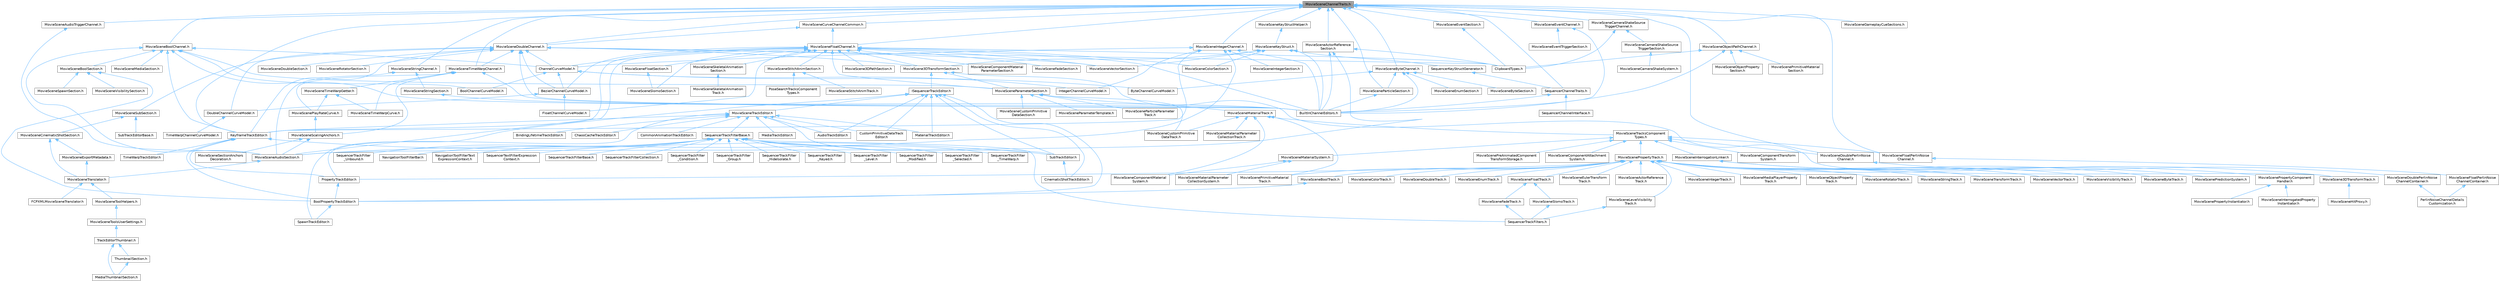 digraph "MovieSceneChannelTraits.h"
{
 // INTERACTIVE_SVG=YES
 // LATEX_PDF_SIZE
  bgcolor="transparent";
  edge [fontname=Helvetica,fontsize=10,labelfontname=Helvetica,labelfontsize=10];
  node [fontname=Helvetica,fontsize=10,shape=box,height=0.2,width=0.4];
  Node1 [id="Node000001",label="MovieSceneChannelTraits.h",height=0.2,width=0.4,color="gray40", fillcolor="grey60", style="filled", fontcolor="black",tooltip=" "];
  Node1 -> Node2 [id="edge1_Node000001_Node000002",dir="back",color="steelblue1",style="solid",tooltip=" "];
  Node2 [id="Node000002",label="KeyframeTrackEditor.h",height=0.2,width=0.4,color="grey40", fillcolor="white", style="filled",URL="$dd/d47/KeyframeTrackEditor_8h.html",tooltip=" "];
  Node2 -> Node3 [id="edge2_Node000002_Node000003",dir="back",color="steelblue1",style="solid",tooltip=" "];
  Node3 [id="Node000003",label="BoolPropertyTrackEditor.h",height=0.2,width=0.4,color="grey40", fillcolor="white", style="filled",URL="$db/d07/BoolPropertyTrackEditor_8h.html",tooltip=" "];
  Node3 -> Node4 [id="edge3_Node000003_Node000004",dir="back",color="steelblue1",style="solid",tooltip=" "];
  Node4 [id="Node000004",label="SpawnTrackEditor.h",height=0.2,width=0.4,color="grey40", fillcolor="white", style="filled",URL="$d5/dac/SpawnTrackEditor_8h.html",tooltip=" "];
  Node2 -> Node5 [id="edge4_Node000002_Node000005",dir="back",color="steelblue1",style="solid",tooltip=" "];
  Node5 [id="Node000005",label="PropertyTrackEditor.h",height=0.2,width=0.4,color="grey40", fillcolor="white", style="filled",URL="$da/d9a/PropertyTrackEditor_8h.html",tooltip=" "];
  Node5 -> Node3 [id="edge5_Node000005_Node000003",dir="back",color="steelblue1",style="solid",tooltip=" "];
  Node2 -> Node6 [id="edge6_Node000002_Node000006",dir="back",color="steelblue1",style="solid",tooltip=" "];
  Node6 [id="Node000006",label="SubTrackEditor.h",height=0.2,width=0.4,color="grey40", fillcolor="white", style="filled",URL="$d8/d5b/SubTrackEditor_8h.html",tooltip=" "];
  Node6 -> Node7 [id="edge7_Node000006_Node000007",dir="back",color="steelblue1",style="solid",tooltip=" "];
  Node7 [id="Node000007",label="CinematicShotTrackEditor.h",height=0.2,width=0.4,color="grey40", fillcolor="white", style="filled",URL="$d3/d0c/CinematicShotTrackEditor_8h.html",tooltip=" "];
  Node2 -> Node8 [id="edge8_Node000002_Node000008",dir="back",color="steelblue1",style="solid",tooltip=" "];
  Node8 [id="Node000008",label="TimeWarpTrackEditor.h",height=0.2,width=0.4,color="grey40", fillcolor="white", style="filled",URL="$dc/d2e/TimeWarpTrackEditor_8h.html",tooltip=" "];
  Node1 -> Node9 [id="edge9_Node000001_Node000009",dir="back",color="steelblue1",style="solid",tooltip=" "];
  Node9 [id="Node000009",label="MovieSceneActorReference\lSection.h",height=0.2,width=0.4,color="grey40", fillcolor="white", style="filled",URL="$de/d12/MovieSceneActorReferenceSection_8h.html",tooltip=" "];
  Node9 -> Node10 [id="edge10_Node000009_Node000010",dir="back",color="steelblue1",style="solid",tooltip=" "];
  Node10 [id="Node000010",label="BuiltInChannelEditors.h",height=0.2,width=0.4,color="grey40", fillcolor="white", style="filled",URL="$df/daf/BuiltInChannelEditors_8h.html",tooltip=" "];
  Node9 -> Node11 [id="edge11_Node000009_Node000011",dir="back",color="steelblue1",style="solid",tooltip=" "];
  Node11 [id="Node000011",label="ClipboardTypes.h",height=0.2,width=0.4,color="grey40", fillcolor="white", style="filled",URL="$d2/dc6/ClipboardTypes_8h.html",tooltip=" "];
  Node9 -> Node12 [id="edge12_Node000009_Node000012",dir="back",color="steelblue1",style="solid",tooltip=" "];
  Node12 [id="Node000012",label="MovieSceneAudioSection.h",height=0.2,width=0.4,color="grey40", fillcolor="white", style="filled",URL="$da/d5f/MovieSceneAudioSection_8h.html",tooltip=" "];
  Node12 -> Node13 [id="edge13_Node000012_Node000013",dir="back",color="steelblue1",style="solid",tooltip=" "];
  Node13 [id="Node000013",label="MovieSceneTranslator.h",height=0.2,width=0.4,color="grey40", fillcolor="white", style="filled",URL="$d2/d49/MovieSceneTranslator_8h.html",tooltip=" "];
  Node13 -> Node14 [id="edge14_Node000013_Node000014",dir="back",color="steelblue1",style="solid",tooltip=" "];
  Node14 [id="Node000014",label="FCPXMLMovieSceneTranslator.h",height=0.2,width=0.4,color="grey40", fillcolor="white", style="filled",URL="$d2/d93/FCPXMLMovieSceneTranslator_8h.html",tooltip=" "];
  Node13 -> Node15 [id="edge15_Node000013_Node000015",dir="back",color="steelblue1",style="solid",tooltip=" "];
  Node15 [id="Node000015",label="MovieSceneToolHelpers.h",height=0.2,width=0.4,color="grey40", fillcolor="white", style="filled",URL="$d4/d0e/MovieSceneToolHelpers_8h.html",tooltip=" "];
  Node15 -> Node16 [id="edge16_Node000015_Node000016",dir="back",color="steelblue1",style="solid",tooltip=" "];
  Node16 [id="Node000016",label="MovieSceneToolsUserSettings.h",height=0.2,width=0.4,color="grey40", fillcolor="white", style="filled",URL="$d5/dab/MovieSceneToolsUserSettings_8h.html",tooltip=" "];
  Node16 -> Node17 [id="edge17_Node000016_Node000017",dir="back",color="steelblue1",style="solid",tooltip=" "];
  Node17 [id="Node000017",label="TrackEditorThumbnail.h",height=0.2,width=0.4,color="grey40", fillcolor="white", style="filled",URL="$d6/d44/TrackEditorThumbnail_8h.html",tooltip=" "];
  Node17 -> Node18 [id="edge18_Node000017_Node000018",dir="back",color="steelblue1",style="solid",tooltip=" "];
  Node18 [id="Node000018",label="MediaThumbnailSection.h",height=0.2,width=0.4,color="grey40", fillcolor="white", style="filled",URL="$d8/dfe/MediaThumbnailSection_8h.html",tooltip=" "];
  Node17 -> Node19 [id="edge19_Node000017_Node000019",dir="back",color="steelblue1",style="solid",tooltip=" "];
  Node19 [id="Node000019",label="ThumbnailSection.h",height=0.2,width=0.4,color="grey40", fillcolor="white", style="filled",URL="$de/daf/ThumbnailSection_8h.html",tooltip=" "];
  Node19 -> Node18 [id="edge20_Node000019_Node000018",dir="back",color="steelblue1",style="solid",tooltip=" "];
  Node1 -> Node20 [id="edge21_Node000001_Node000020",dir="back",color="steelblue1",style="solid",tooltip=" "];
  Node20 [id="Node000020",label="MovieSceneAudioTriggerChannel.h",height=0.2,width=0.4,color="grey40", fillcolor="white", style="filled",URL="$db/d7a/MovieSceneAudioTriggerChannel_8h.html",tooltip=" "];
  Node20 -> Node12 [id="edge22_Node000020_Node000012",dir="back",color="steelblue1",style="solid",tooltip=" "];
  Node1 -> Node21 [id="edge23_Node000001_Node000021",dir="back",color="steelblue1",style="solid",tooltip=" "];
  Node21 [id="Node000021",label="MovieSceneBoolChannel.h",height=0.2,width=0.4,color="grey40", fillcolor="white", style="filled",URL="$d9/d66/MovieSceneBoolChannel_8h.html",tooltip=" "];
  Node21 -> Node22 [id="edge24_Node000021_Node000022",dir="back",color="steelblue1",style="solid",tooltip=" "];
  Node22 [id="Node000022",label="BoolChannelCurveModel.h",height=0.2,width=0.4,color="grey40", fillcolor="white", style="filled",URL="$d0/d51/BoolChannelCurveModel_8h.html",tooltip=" "];
  Node21 -> Node10 [id="edge25_Node000021_Node000010",dir="back",color="steelblue1",style="solid",tooltip=" "];
  Node21 -> Node23 [id="edge26_Node000021_Node000023",dir="back",color="steelblue1",style="solid",tooltip=" "];
  Node23 [id="Node000023",label="ChannelCurveModel.h",height=0.2,width=0.4,color="grey40", fillcolor="white", style="filled",URL="$de/dfa/ChannelCurveModel_8h.html",tooltip=" "];
  Node23 -> Node24 [id="edge27_Node000023_Node000024",dir="back",color="steelblue1",style="solid",tooltip=" "];
  Node24 [id="Node000024",label="BezierChannelCurveModel.h",height=0.2,width=0.4,color="grey40", fillcolor="white", style="filled",URL="$d3/d63/BezierChannelCurveModel_8h.html",tooltip=" "];
  Node24 -> Node25 [id="edge28_Node000024_Node000025",dir="back",color="steelblue1",style="solid",tooltip=" "];
  Node25 [id="Node000025",label="DoubleChannelCurveModel.h",height=0.2,width=0.4,color="grey40", fillcolor="white", style="filled",URL="$d1/d5b/DoubleChannelCurveModel_8h.html",tooltip=" "];
  Node25 -> Node26 [id="edge29_Node000025_Node000026",dir="back",color="steelblue1",style="solid",tooltip=" "];
  Node26 [id="Node000026",label="TimeWarpChannelCurveModel.h",height=0.2,width=0.4,color="grey40", fillcolor="white", style="filled",URL="$d6/d46/TimeWarpChannelCurveModel_8h.html",tooltip=" "];
  Node24 -> Node27 [id="edge30_Node000024_Node000027",dir="back",color="steelblue1",style="solid",tooltip=" "];
  Node27 [id="Node000027",label="FloatChannelCurveModel.h",height=0.2,width=0.4,color="grey40", fillcolor="white", style="filled",URL="$d0/d27/FloatChannelCurveModel_8h.html",tooltip=" "];
  Node23 -> Node22 [id="edge31_Node000023_Node000022",dir="back",color="steelblue1",style="solid",tooltip=" "];
  Node23 -> Node28 [id="edge32_Node000023_Node000028",dir="back",color="steelblue1",style="solid",tooltip=" "];
  Node28 [id="Node000028",label="ByteChannelCurveModel.h",height=0.2,width=0.4,color="grey40", fillcolor="white", style="filled",URL="$d8/d3d/ByteChannelCurveModel_8h.html",tooltip=" "];
  Node23 -> Node29 [id="edge33_Node000023_Node000029",dir="back",color="steelblue1",style="solid",tooltip=" "];
  Node29 [id="Node000029",label="IntegerChannelCurveModel.h",height=0.2,width=0.4,color="grey40", fillcolor="white", style="filled",URL="$df/d26/IntegerChannelCurveModel_8h.html",tooltip=" "];
  Node21 -> Node2 [id="edge34_Node000021_Node000002",dir="back",color="steelblue1",style="solid",tooltip=" "];
  Node21 -> Node12 [id="edge35_Node000021_Node000012",dir="back",color="steelblue1",style="solid",tooltip=" "];
  Node21 -> Node30 [id="edge36_Node000021_Node000030",dir="back",color="steelblue1",style="solid",tooltip=" "];
  Node30 [id="Node000030",label="MovieSceneBoolSection.h",height=0.2,width=0.4,color="grey40", fillcolor="white", style="filled",URL="$dd/d49/MovieSceneBoolSection_8h.html",tooltip=" "];
  Node30 -> Node3 [id="edge37_Node000030_Node000003",dir="back",color="steelblue1",style="solid",tooltip=" "];
  Node30 -> Node31 [id="edge38_Node000030_Node000031",dir="back",color="steelblue1",style="solid",tooltip=" "];
  Node31 [id="Node000031",label="MovieSceneSpawnSection.h",height=0.2,width=0.4,color="grey40", fillcolor="white", style="filled",URL="$df/d38/MovieSceneSpawnSection_8h.html",tooltip=" "];
  Node30 -> Node32 [id="edge39_Node000030_Node000032",dir="back",color="steelblue1",style="solid",tooltip=" "];
  Node32 [id="Node000032",label="MovieSceneVisibilitySection.h",height=0.2,width=0.4,color="grey40", fillcolor="white", style="filled",URL="$d2/dfe/MovieSceneVisibilitySection_8h.html",tooltip=" "];
  Node21 -> Node33 [id="edge40_Node000021_Node000033",dir="back",color="steelblue1",style="solid",tooltip=" "];
  Node33 [id="Node000033",label="MovieSceneMediaSection.h",height=0.2,width=0.4,color="grey40", fillcolor="white", style="filled",URL="$d2/df2/MovieSceneMediaSection_8h.html",tooltip=" "];
  Node21 -> Node34 [id="edge41_Node000021_Node000034",dir="back",color="steelblue1",style="solid",tooltip=" "];
  Node34 [id="Node000034",label="MovieSceneParameterSection.h",height=0.2,width=0.4,color="grey40", fillcolor="white", style="filled",URL="$de/d65/MovieSceneParameterSection_8h.html",tooltip=" "];
  Node34 -> Node35 [id="edge42_Node000034_Node000035",dir="back",color="steelblue1",style="solid",tooltip=" "];
  Node35 [id="Node000035",label="MovieSceneCustomPrimitive\lDataSection.h",height=0.2,width=0.4,color="grey40", fillcolor="white", style="filled",URL="$d2/d78/MovieSceneCustomPrimitiveDataSection_8h.html",tooltip=" "];
  Node34 -> Node36 [id="edge43_Node000034_Node000036",dir="back",color="steelblue1",style="solid",tooltip=" "];
  Node36 [id="Node000036",label="MovieSceneCustomPrimitive\lDataTrack.h",height=0.2,width=0.4,color="grey40", fillcolor="white", style="filled",URL="$db/d39/MovieSceneCustomPrimitiveDataTrack_8h.html",tooltip=" "];
  Node34 -> Node37 [id="edge44_Node000034_Node000037",dir="back",color="steelblue1",style="solid",tooltip=" "];
  Node37 [id="Node000037",label="MovieSceneMaterialTrack.h",height=0.2,width=0.4,color="grey40", fillcolor="white", style="filled",URL="$d8/d92/MovieSceneMaterialTrack_8h.html",tooltip=" "];
  Node37 -> Node38 [id="edge45_Node000037_Node000038",dir="back",color="steelblue1",style="solid",tooltip=" "];
  Node38 [id="Node000038",label="MovieSceneComponentMaterial\lSystem.h",height=0.2,width=0.4,color="grey40", fillcolor="white", style="filled",URL="$d7/d7c/MovieSceneComponentMaterialSystem_8h.html",tooltip=" "];
  Node37 -> Node36 [id="edge46_Node000037_Node000036",dir="back",color="steelblue1",style="solid",tooltip=" "];
  Node37 -> Node39 [id="edge47_Node000037_Node000039",dir="back",color="steelblue1",style="solid",tooltip=" "];
  Node39 [id="Node000039",label="MovieSceneMaterialParameter\lCollectionTrack.h",height=0.2,width=0.4,color="grey40", fillcolor="white", style="filled",URL="$d7/dc8/MovieSceneMaterialParameterCollectionTrack_8h.html",tooltip=" "];
  Node37 -> Node40 [id="edge48_Node000037_Node000040",dir="back",color="steelblue1",style="solid",tooltip=" "];
  Node40 [id="Node000040",label="MovieScenePrimitiveMaterial\lTrack.h",height=0.2,width=0.4,color="grey40", fillcolor="white", style="filled",URL="$dc/dc4/MovieScenePrimitiveMaterialTrack_8h.html",tooltip=" "];
  Node37 -> Node41 [id="edge49_Node000037_Node000041",dir="back",color="steelblue1",style="solid",tooltip=" "];
  Node41 [id="Node000041",label="MovieSceneTracksComponent\lTypes.h",height=0.2,width=0.4,color="grey40", fillcolor="white", style="filled",URL="$d5/d6a/MovieSceneTracksComponentTypes_8h.html",tooltip=" "];
  Node41 -> Node42 [id="edge50_Node000041_Node000042",dir="back",color="steelblue1",style="solid",tooltip=" "];
  Node42 [id="Node000042",label="MovieSceneComponentAttachment\lSystem.h",height=0.2,width=0.4,color="grey40", fillcolor="white", style="filled",URL="$d9/db3/MovieSceneComponentAttachmentSystem_8h.html",tooltip=" "];
  Node41 -> Node43 [id="edge51_Node000041_Node000043",dir="back",color="steelblue1",style="solid",tooltip=" "];
  Node43 [id="Node000043",label="MovieSceneComponentTransform\lSystem.h",height=0.2,width=0.4,color="grey40", fillcolor="white", style="filled",URL="$d1/d3e/MovieSceneComponentTransformSystem_8h.html",tooltip=" "];
  Node41 -> Node44 [id="edge52_Node000041_Node000044",dir="back",color="steelblue1",style="solid",tooltip=" "];
  Node44 [id="Node000044",label="MovieSceneDoublePerlinNoise\lChannel.h",height=0.2,width=0.4,color="grey40", fillcolor="white", style="filled",URL="$d9/d50/MovieSceneDoublePerlinNoiseChannel_8h.html",tooltip=" "];
  Node44 -> Node45 [id="edge53_Node000044_Node000045",dir="back",color="steelblue1",style="solid",tooltip=" "];
  Node45 [id="Node000045",label="MovieSceneDoublePerlinNoise\lChannelContainer.h",height=0.2,width=0.4,color="grey40", fillcolor="white", style="filled",URL="$de/dae/MovieSceneDoublePerlinNoiseChannelContainer_8h.html",tooltip=" "];
  Node45 -> Node46 [id="edge54_Node000045_Node000046",dir="back",color="steelblue1",style="solid",tooltip=" "];
  Node46 [id="Node000046",label="PerlinNoiseChannelDetails\lCustomization.h",height=0.2,width=0.4,color="grey40", fillcolor="white", style="filled",URL="$d6/df3/PerlinNoiseChannelDetailsCustomization_8h.html",tooltip=" "];
  Node41 -> Node47 [id="edge55_Node000041_Node000047",dir="back",color="steelblue1",style="solid",tooltip=" "];
  Node47 [id="Node000047",label="MovieSceneFloatPerlinNoise\lChannel.h",height=0.2,width=0.4,color="grey40", fillcolor="white", style="filled",URL="$d2/d9d/MovieSceneFloatPerlinNoiseChannel_8h.html",tooltip=" "];
  Node47 -> Node48 [id="edge56_Node000047_Node000048",dir="back",color="steelblue1",style="solid",tooltip=" "];
  Node48 [id="Node000048",label="MovieSceneFloatPerlinNoise\lChannelContainer.h",height=0.2,width=0.4,color="grey40", fillcolor="white", style="filled",URL="$d6/dcb/MovieSceneFloatPerlinNoiseChannelContainer_8h.html",tooltip=" "];
  Node48 -> Node46 [id="edge57_Node000048_Node000046",dir="back",color="steelblue1",style="solid",tooltip=" "];
  Node41 -> Node49 [id="edge58_Node000041_Node000049",dir="back",color="steelblue1",style="solid",tooltip=" "];
  Node49 [id="Node000049",label="MovieSceneInterrogationLinker.h",height=0.2,width=0.4,color="grey40", fillcolor="white", style="filled",URL="$d9/d6a/MovieSceneInterrogationLinker_8h.html",tooltip=" "];
  Node49 -> Node50 [id="edge59_Node000049_Node000050",dir="back",color="steelblue1",style="solid",tooltip=" "];
  Node50 [id="Node000050",label="MovieScenePredictionSystem.h",height=0.2,width=0.4,color="grey40", fillcolor="white", style="filled",URL="$dc/d7f/MovieScenePredictionSystem_8h.html",tooltip=" "];
  Node49 -> Node51 [id="edge60_Node000049_Node000051",dir="back",color="steelblue1",style="solid",tooltip=" "];
  Node51 [id="Node000051",label="MovieScenePropertyComponent\lHandler.h",height=0.2,width=0.4,color="grey40", fillcolor="white", style="filled",URL="$d1/d1c/MovieScenePropertyComponentHandler_8h.html",tooltip=" "];
  Node51 -> Node52 [id="edge61_Node000051_Node000052",dir="back",color="steelblue1",style="solid",tooltip=" "];
  Node52 [id="Node000052",label="MovieSceneInterrogatedProperty\lInstantiator.h",height=0.2,width=0.4,color="grey40", fillcolor="white", style="filled",URL="$df/d43/MovieSceneInterrogatedPropertyInstantiator_8h.html",tooltip=" "];
  Node51 -> Node53 [id="edge62_Node000051_Node000053",dir="back",color="steelblue1",style="solid",tooltip=" "];
  Node53 [id="Node000053",label="MovieScenePropertyInstantiator.h",height=0.2,width=0.4,color="grey40", fillcolor="white", style="filled",URL="$d2/ddc/MovieScenePropertyInstantiator_8h.html",tooltip=" "];
  Node41 -> Node54 [id="edge63_Node000041_Node000054",dir="back",color="steelblue1",style="solid",tooltip=" "];
  Node54 [id="Node000054",label="MovieSceneMaterialSystem.h",height=0.2,width=0.4,color="grey40", fillcolor="white", style="filled",URL="$d2/d2f/MovieSceneMaterialSystem_8h.html",tooltip=" "];
  Node54 -> Node38 [id="edge64_Node000054_Node000038",dir="back",color="steelblue1",style="solid",tooltip=" "];
  Node54 -> Node55 [id="edge65_Node000054_Node000055",dir="back",color="steelblue1",style="solid",tooltip=" "];
  Node55 [id="Node000055",label="MovieSceneMaterialParameter\lCollectionSystem.h",height=0.2,width=0.4,color="grey40", fillcolor="white", style="filled",URL="$d4/d18/MovieSceneMaterialParameterCollectionSystem_8h.html",tooltip=" "];
  Node41 -> Node56 [id="edge66_Node000041_Node000056",dir="back",color="steelblue1",style="solid",tooltip=" "];
  Node56 [id="Node000056",label="MovieScenePreAnimatedComponent\lTransformStorage.h",height=0.2,width=0.4,color="grey40", fillcolor="white", style="filled",URL="$d9/d84/MovieScenePreAnimatedComponentTransformStorage_8h.html",tooltip=" "];
  Node41 -> Node57 [id="edge67_Node000041_Node000057",dir="back",color="steelblue1",style="solid",tooltip=" "];
  Node57 [id="Node000057",label="MovieScenePropertyTrack.h",height=0.2,width=0.4,color="grey40", fillcolor="white", style="filled",URL="$da/d0c/MovieScenePropertyTrack_8h.html",tooltip=" "];
  Node57 -> Node58 [id="edge68_Node000057_Node000058",dir="back",color="steelblue1",style="solid",tooltip=" "];
  Node58 [id="Node000058",label="MovieScene3DTransformTrack.h",height=0.2,width=0.4,color="grey40", fillcolor="white", style="filled",URL="$d9/d06/MovieScene3DTransformTrack_8h.html",tooltip=" "];
  Node58 -> Node59 [id="edge69_Node000058_Node000059",dir="back",color="steelblue1",style="solid",tooltip=" "];
  Node59 [id="Node000059",label="MovieSceneHitProxy.h",height=0.2,width=0.4,color="grey40", fillcolor="white", style="filled",URL="$d0/d01/MovieSceneHitProxy_8h.html",tooltip=" "];
  Node57 -> Node60 [id="edge70_Node000057_Node000060",dir="back",color="steelblue1",style="solid",tooltip=" "];
  Node60 [id="Node000060",label="MovieSceneActorReference\lTrack.h",height=0.2,width=0.4,color="grey40", fillcolor="white", style="filled",URL="$d9/d9b/MovieSceneActorReferenceTrack_8h.html",tooltip=" "];
  Node57 -> Node61 [id="edge71_Node000057_Node000061",dir="back",color="steelblue1",style="solid",tooltip=" "];
  Node61 [id="Node000061",label="MovieSceneBoolTrack.h",height=0.2,width=0.4,color="grey40", fillcolor="white", style="filled",URL="$d7/ddf/MovieSceneBoolTrack_8h.html",tooltip=" "];
  Node61 -> Node3 [id="edge72_Node000061_Node000003",dir="back",color="steelblue1",style="solid",tooltip=" "];
  Node57 -> Node62 [id="edge73_Node000057_Node000062",dir="back",color="steelblue1",style="solid",tooltip=" "];
  Node62 [id="Node000062",label="MovieSceneByteTrack.h",height=0.2,width=0.4,color="grey40", fillcolor="white", style="filled",URL="$dc/d79/MovieSceneByteTrack_8h.html",tooltip=" "];
  Node57 -> Node63 [id="edge74_Node000057_Node000063",dir="back",color="steelblue1",style="solid",tooltip=" "];
  Node63 [id="Node000063",label="MovieSceneColorTrack.h",height=0.2,width=0.4,color="grey40", fillcolor="white", style="filled",URL="$d8/df9/MovieSceneColorTrack_8h.html",tooltip=" "];
  Node57 -> Node64 [id="edge75_Node000057_Node000064",dir="back",color="steelblue1",style="solid",tooltip=" "];
  Node64 [id="Node000064",label="MovieSceneDoubleTrack.h",height=0.2,width=0.4,color="grey40", fillcolor="white", style="filled",URL="$de/d31/MovieSceneDoubleTrack_8h.html",tooltip=" "];
  Node57 -> Node65 [id="edge76_Node000057_Node000065",dir="back",color="steelblue1",style="solid",tooltip=" "];
  Node65 [id="Node000065",label="MovieSceneEnumTrack.h",height=0.2,width=0.4,color="grey40", fillcolor="white", style="filled",URL="$d6/d95/MovieSceneEnumTrack_8h.html",tooltip=" "];
  Node57 -> Node66 [id="edge77_Node000057_Node000066",dir="back",color="steelblue1",style="solid",tooltip=" "];
  Node66 [id="Node000066",label="MovieSceneEulerTransform\lTrack.h",height=0.2,width=0.4,color="grey40", fillcolor="white", style="filled",URL="$d7/d3a/MovieSceneEulerTransformTrack_8h.html",tooltip=" "];
  Node57 -> Node67 [id="edge78_Node000057_Node000067",dir="back",color="steelblue1",style="solid",tooltip=" "];
  Node67 [id="Node000067",label="MovieSceneFloatTrack.h",height=0.2,width=0.4,color="grey40", fillcolor="white", style="filled",URL="$dc/d88/MovieSceneFloatTrack_8h.html",tooltip=" "];
  Node67 -> Node68 [id="edge79_Node000067_Node000068",dir="back",color="steelblue1",style="solid",tooltip=" "];
  Node68 [id="Node000068",label="MovieSceneFadeTrack.h",height=0.2,width=0.4,color="grey40", fillcolor="white", style="filled",URL="$d3/dd6/MovieSceneFadeTrack_8h.html",tooltip=" "];
  Node68 -> Node69 [id="edge80_Node000068_Node000069",dir="back",color="steelblue1",style="solid",tooltip=" "];
  Node69 [id="Node000069",label="SequencerTrackFilters.h",height=0.2,width=0.4,color="grey40", fillcolor="white", style="filled",URL="$df/d72/SequencerTrackFilters_8h.html",tooltip=" "];
  Node67 -> Node70 [id="edge81_Node000067_Node000070",dir="back",color="steelblue1",style="solid",tooltip=" "];
  Node70 [id="Node000070",label="MovieSceneSlomoTrack.h",height=0.2,width=0.4,color="grey40", fillcolor="white", style="filled",URL="$d3/d88/MovieSceneSlomoTrack_8h.html",tooltip=" "];
  Node70 -> Node69 [id="edge82_Node000070_Node000069",dir="back",color="steelblue1",style="solid",tooltip=" "];
  Node57 -> Node71 [id="edge83_Node000057_Node000071",dir="back",color="steelblue1",style="solid",tooltip=" "];
  Node71 [id="Node000071",label="MovieSceneIntegerTrack.h",height=0.2,width=0.4,color="grey40", fillcolor="white", style="filled",URL="$d9/d1a/MovieSceneIntegerTrack_8h.html",tooltip=" "];
  Node57 -> Node72 [id="edge84_Node000057_Node000072",dir="back",color="steelblue1",style="solid",tooltip=" "];
  Node72 [id="Node000072",label="MovieSceneLevelVisibility\lTrack.h",height=0.2,width=0.4,color="grey40", fillcolor="white", style="filled",URL="$d8/dae/MovieSceneLevelVisibilityTrack_8h.html",tooltip=" "];
  Node72 -> Node69 [id="edge85_Node000072_Node000069",dir="back",color="steelblue1",style="solid",tooltip=" "];
  Node57 -> Node73 [id="edge86_Node000057_Node000073",dir="back",color="steelblue1",style="solid",tooltip=" "];
  Node73 [id="Node000073",label="MovieSceneMediaPlayerProperty\lTrack.h",height=0.2,width=0.4,color="grey40", fillcolor="white", style="filled",URL="$d4/da1/MovieSceneMediaPlayerPropertyTrack_8h.html",tooltip=" "];
  Node57 -> Node74 [id="edge87_Node000057_Node000074",dir="back",color="steelblue1",style="solid",tooltip=" "];
  Node74 [id="Node000074",label="MovieSceneObjectProperty\lTrack.h",height=0.2,width=0.4,color="grey40", fillcolor="white", style="filled",URL="$dc/da9/MovieSceneObjectPropertyTrack_8h.html",tooltip=" "];
  Node57 -> Node40 [id="edge88_Node000057_Node000040",dir="back",color="steelblue1",style="solid",tooltip=" "];
  Node57 -> Node75 [id="edge89_Node000057_Node000075",dir="back",color="steelblue1",style="solid",tooltip=" "];
  Node75 [id="Node000075",label="MovieSceneRotatorTrack.h",height=0.2,width=0.4,color="grey40", fillcolor="white", style="filled",URL="$d3/d8f/MovieSceneRotatorTrack_8h.html",tooltip=" "];
  Node57 -> Node76 [id="edge90_Node000057_Node000076",dir="back",color="steelblue1",style="solid",tooltip=" "];
  Node76 [id="Node000076",label="MovieSceneStringTrack.h",height=0.2,width=0.4,color="grey40", fillcolor="white", style="filled",URL="$dd/d54/MovieSceneStringTrack_8h.html",tooltip=" "];
  Node57 -> Node77 [id="edge91_Node000057_Node000077",dir="back",color="steelblue1",style="solid",tooltip=" "];
  Node77 [id="Node000077",label="MovieSceneTransformTrack.h",height=0.2,width=0.4,color="grey40", fillcolor="white", style="filled",URL="$df/d57/MovieSceneTransformTrack_8h.html",tooltip=" "];
  Node57 -> Node78 [id="edge92_Node000057_Node000078",dir="back",color="steelblue1",style="solid",tooltip=" "];
  Node78 [id="Node000078",label="MovieSceneVectorTrack.h",height=0.2,width=0.4,color="grey40", fillcolor="white", style="filled",URL="$d8/d5e/MovieSceneVectorTrack_8h.html",tooltip=" "];
  Node57 -> Node79 [id="edge93_Node000057_Node000079",dir="back",color="steelblue1",style="solid",tooltip=" "];
  Node79 [id="Node000079",label="MovieSceneVisibilityTrack.h",height=0.2,width=0.4,color="grey40", fillcolor="white", style="filled",URL="$dd/d5e/MovieSceneVisibilityTrack_8h.html",tooltip=" "];
  Node57 -> Node5 [id="edge94_Node000057_Node000005",dir="back",color="steelblue1",style="solid",tooltip=" "];
  Node34 -> Node80 [id="edge95_Node000034_Node000080",dir="back",color="steelblue1",style="solid",tooltip=" "];
  Node80 [id="Node000080",label="MovieSceneParameterTemplate.h",height=0.2,width=0.4,color="grey40", fillcolor="white", style="filled",URL="$d9/df3/MovieSceneParameterTemplate_8h.html",tooltip=" "];
  Node34 -> Node81 [id="edge96_Node000034_Node000081",dir="back",color="steelblue1",style="solid",tooltip=" "];
  Node81 [id="Node000081",label="MovieSceneParticleParameter\lTrack.h",height=0.2,width=0.4,color="grey40", fillcolor="white", style="filled",URL="$d2/d09/MovieSceneParticleParameterTrack_8h.html",tooltip=" "];
  Node1 -> Node82 [id="edge97_Node000001_Node000082",dir="back",color="steelblue1",style="solid",tooltip=" "];
  Node82 [id="Node000082",label="MovieSceneByteChannel.h",height=0.2,width=0.4,color="grey40", fillcolor="white", style="filled",URL="$d2/dda/MovieSceneByteChannel_8h.html",tooltip=" "];
  Node82 -> Node10 [id="edge98_Node000082_Node000010",dir="back",color="steelblue1",style="solid",tooltip=" "];
  Node82 -> Node28 [id="edge99_Node000082_Node000028",dir="back",color="steelblue1",style="solid",tooltip=" "];
  Node82 -> Node83 [id="edge100_Node000082_Node000083",dir="back",color="steelblue1",style="solid",tooltip=" "];
  Node83 [id="Node000083",label="MovieSceneByteSection.h",height=0.2,width=0.4,color="grey40", fillcolor="white", style="filled",URL="$da/dd4/MovieSceneByteSection_8h.html",tooltip=" "];
  Node82 -> Node84 [id="edge101_Node000082_Node000084",dir="back",color="steelblue1",style="solid",tooltip=" "];
  Node84 [id="Node000084",label="MovieSceneEnumSection.h",height=0.2,width=0.4,color="grey40", fillcolor="white", style="filled",URL="$d7/d84/MovieSceneEnumSection_8h.html",tooltip=" "];
  Node82 -> Node85 [id="edge102_Node000082_Node000085",dir="back",color="steelblue1",style="solid",tooltip=" "];
  Node85 [id="Node000085",label="MovieSceneParticleSection.h",height=0.2,width=0.4,color="grey40", fillcolor="white", style="filled",URL="$d4/ddc/MovieSceneParticleSection_8h.html",tooltip=" "];
  Node85 -> Node10 [id="edge103_Node000085_Node000010",dir="back",color="steelblue1",style="solid",tooltip=" "];
  Node1 -> Node86 [id="edge104_Node000001_Node000086",dir="back",color="steelblue1",style="solid",tooltip=" "];
  Node86 [id="Node000086",label="MovieSceneCameraShakeSource\lTriggerChannel.h",height=0.2,width=0.4,color="grey40", fillcolor="white", style="filled",URL="$d2/d32/MovieSceneCameraShakeSourceTriggerChannel_8h.html",tooltip=" "];
  Node86 -> Node11 [id="edge105_Node000086_Node000011",dir="back",color="steelblue1",style="solid",tooltip=" "];
  Node86 -> Node87 [id="edge106_Node000086_Node000087",dir="back",color="steelblue1",style="solid",tooltip=" "];
  Node87 [id="Node000087",label="MovieSceneCameraShakeSource\lTriggerSection.h",height=0.2,width=0.4,color="grey40", fillcolor="white", style="filled",URL="$d3/d5f/MovieSceneCameraShakeSourceTriggerSection_8h.html",tooltip=" "];
  Node87 -> Node88 [id="edge107_Node000087_Node000088",dir="back",color="steelblue1",style="solid",tooltip=" "];
  Node88 [id="Node000088",label="MovieSceneCameraShakeSystem.h",height=0.2,width=0.4,color="grey40", fillcolor="white", style="filled",URL="$d2/dcc/MovieSceneCameraShakeSystem_8h.html",tooltip=" "];
  Node1 -> Node89 [id="edge108_Node000001_Node000089",dir="back",color="steelblue1",style="solid",tooltip=" "];
  Node89 [id="Node000089",label="MovieSceneCurveChannelCommon.h",height=0.2,width=0.4,color="grey40", fillcolor="white", style="filled",URL="$d2/db2/MovieSceneCurveChannelCommon_8h.html",tooltip=" "];
  Node89 -> Node90 [id="edge109_Node000089_Node000090",dir="back",color="steelblue1",style="solid",tooltip=" "];
  Node90 [id="Node000090",label="MovieSceneDoubleChannel.h",height=0.2,width=0.4,color="grey40", fillcolor="white", style="filled",URL="$d3/d7d/MovieSceneDoubleChannel_8h.html",tooltip=" "];
  Node90 -> Node24 [id="edge110_Node000090_Node000024",dir="back",color="steelblue1",style="solid",tooltip=" "];
  Node90 -> Node10 [id="edge111_Node000090_Node000010",dir="back",color="steelblue1",style="solid",tooltip=" "];
  Node90 -> Node23 [id="edge112_Node000090_Node000023",dir="back",color="steelblue1",style="solid",tooltip=" "];
  Node90 -> Node11 [id="edge113_Node000090_Node000011",dir="back",color="steelblue1",style="solid",tooltip=" "];
  Node90 -> Node25 [id="edge114_Node000090_Node000025",dir="back",color="steelblue1",style="solid",tooltip=" "];
  Node90 -> Node2 [id="edge115_Node000090_Node000002",dir="back",color="steelblue1",style="solid",tooltip=" "];
  Node90 -> Node91 [id="edge116_Node000090_Node000091",dir="back",color="steelblue1",style="solid",tooltip=" "];
  Node91 [id="Node000091",label="MovieScene3DTransformSection.h",height=0.2,width=0.4,color="grey40", fillcolor="white", style="filled",URL="$de/dab/MovieScene3DTransformSection_8h.html",tooltip=" "];
  Node91 -> Node92 [id="edge117_Node000091_Node000092",dir="back",color="steelblue1",style="solid",tooltip=" "];
  Node92 [id="Node000092",label="ISequencerTrackEditor.h",height=0.2,width=0.4,color="grey40", fillcolor="white", style="filled",URL="$df/dca/ISequencerTrackEditor_8h.html",tooltip=" "];
  Node92 -> Node93 [id="edge118_Node000092_Node000093",dir="back",color="steelblue1",style="solid",tooltip=" "];
  Node93 [id="Node000093",label="AudioTrackEditor.h",height=0.2,width=0.4,color="grey40", fillcolor="white", style="filled",URL="$dd/d96/AudioTrackEditor_8h.html",tooltip=" "];
  Node92 -> Node3 [id="edge119_Node000092_Node000003",dir="back",color="steelblue1",style="solid",tooltip=" "];
  Node92 -> Node7 [id="edge120_Node000092_Node000007",dir="back",color="steelblue1",style="solid",tooltip=" "];
  Node92 -> Node94 [id="edge121_Node000092_Node000094",dir="back",color="steelblue1",style="solid",tooltip=" "];
  Node94 [id="Node000094",label="CustomPrimitiveDataTrack\lEditor.h",height=0.2,width=0.4,color="grey40", fillcolor="white", style="filled",URL="$dc/d8f/CustomPrimitiveDataTrackEditor_8h.html",tooltip=" "];
  Node92 -> Node95 [id="edge122_Node000092_Node000095",dir="back",color="steelblue1",style="solid",tooltip=" "];
  Node95 [id="Node000095",label="MaterialTrackEditor.h",height=0.2,width=0.4,color="grey40", fillcolor="white", style="filled",URL="$d1/d9f/MaterialTrackEditor_8h.html",tooltip=" "];
  Node92 -> Node96 [id="edge123_Node000092_Node000096",dir="back",color="steelblue1",style="solid",tooltip=" "];
  Node96 [id="Node000096",label="MovieSceneTrackEditor.h",height=0.2,width=0.4,color="grey40", fillcolor="white", style="filled",URL="$db/d6c/MovieSceneTrackEditor_8h.html",tooltip=" "];
  Node96 -> Node93 [id="edge124_Node000096_Node000093",dir="back",color="steelblue1",style="solid",tooltip=" "];
  Node96 -> Node97 [id="edge125_Node000096_Node000097",dir="back",color="steelblue1",style="solid",tooltip=" "];
  Node97 [id="Node000097",label="BindingLifetimeTrackEditor.h",height=0.2,width=0.4,color="grey40", fillcolor="white", style="filled",URL="$db/d3c/BindingLifetimeTrackEditor_8h.html",tooltip=" "];
  Node96 -> Node98 [id="edge126_Node000096_Node000098",dir="back",color="steelblue1",style="solid",tooltip=" "];
  Node98 [id="Node000098",label="ChaosCacheTrackEditor.h",height=0.2,width=0.4,color="grey40", fillcolor="white", style="filled",URL="$db/d36/ChaosCacheTrackEditor_8h.html",tooltip=" "];
  Node96 -> Node99 [id="edge127_Node000096_Node000099",dir="back",color="steelblue1",style="solid",tooltip=" "];
  Node99 [id="Node000099",label="CommonAnimationTrackEditor.h",height=0.2,width=0.4,color="grey40", fillcolor="white", style="filled",URL="$d9/d6e/CommonAnimationTrackEditor_8h.html",tooltip=" "];
  Node96 -> Node94 [id="edge128_Node000096_Node000094",dir="back",color="steelblue1",style="solid",tooltip=" "];
  Node96 -> Node2 [id="edge129_Node000096_Node000002",dir="back",color="steelblue1",style="solid",tooltip=" "];
  Node96 -> Node95 [id="edge130_Node000096_Node000095",dir="back",color="steelblue1",style="solid",tooltip=" "];
  Node96 -> Node100 [id="edge131_Node000096_Node000100",dir="back",color="steelblue1",style="solid",tooltip=" "];
  Node100 [id="Node000100",label="MediaTrackEditor.h",height=0.2,width=0.4,color="grey40", fillcolor="white", style="filled",URL="$d0/d41/MediaTrackEditor_8h.html",tooltip=" "];
  Node96 -> Node5 [id="edge132_Node000096_Node000005",dir="back",color="steelblue1",style="solid",tooltip=" "];
  Node96 -> Node101 [id="edge133_Node000096_Node000101",dir="back",color="steelblue1",style="solid",tooltip=" "];
  Node101 [id="Node000101",label="SequencerTrackFilterBase.h",height=0.2,width=0.4,color="grey40", fillcolor="white", style="filled",URL="$d8/def/Filters_2SequencerTrackFilterBase_8h.html",tooltip=" "];
  Node101 -> Node102 [id="edge134_Node000101_Node000102",dir="back",color="steelblue1",style="solid",tooltip=" "];
  Node102 [id="Node000102",label="NavigationToolFilterBar.h",height=0.2,width=0.4,color="grey40", fillcolor="white", style="filled",URL="$df/d14/NavigationToolFilterBar_8h.html",tooltip=" "];
  Node101 -> Node103 [id="edge135_Node000101_Node000103",dir="back",color="steelblue1",style="solid",tooltip=" "];
  Node103 [id="Node000103",label="NavigationToolFilterText\lExpressionContext.h",height=0.2,width=0.4,color="grey40", fillcolor="white", style="filled",URL="$d8/dd2/NavigationToolFilterTextExpressionContext_8h.html",tooltip=" "];
  Node101 -> Node104 [id="edge136_Node000101_Node000104",dir="back",color="steelblue1",style="solid",tooltip=" "];
  Node104 [id="Node000104",label="SequencerTextFilterExpression\lContext.h",height=0.2,width=0.4,color="grey40", fillcolor="white", style="filled",URL="$d0/d9f/SequencerTextFilterExpressionContext_8h.html",tooltip=" "];
  Node101 -> Node105 [id="edge137_Node000101_Node000105",dir="back",color="steelblue1",style="solid",tooltip=" "];
  Node105 [id="Node000105",label="SequencerTrackFilterBase.h",height=0.2,width=0.4,color="grey40", fillcolor="white", style="filled",URL="$d8/d4d/SequencerTrackFilterBase_8h.html",tooltip=" "];
  Node101 -> Node106 [id="edge138_Node000101_Node000106",dir="back",color="steelblue1",style="solid",tooltip=" "];
  Node106 [id="Node000106",label="SequencerTrackFilterCollection.h",height=0.2,width=0.4,color="grey40", fillcolor="white", style="filled",URL="$d8/de2/SequencerTrackFilterCollection_8h.html",tooltip=" "];
  Node101 -> Node107 [id="edge139_Node000101_Node000107",dir="back",color="steelblue1",style="solid",tooltip=" "];
  Node107 [id="Node000107",label="SequencerTrackFilter\l_Condition.h",height=0.2,width=0.4,color="grey40", fillcolor="white", style="filled",URL="$df/d17/SequencerTrackFilter__Condition_8h.html",tooltip=" "];
  Node101 -> Node108 [id="edge140_Node000101_Node000108",dir="back",color="steelblue1",style="solid",tooltip=" "];
  Node108 [id="Node000108",label="SequencerTrackFilter\l_Group.h",height=0.2,width=0.4,color="grey40", fillcolor="white", style="filled",URL="$da/dea/SequencerTrackFilter__Group_8h.html",tooltip=" "];
  Node101 -> Node109 [id="edge141_Node000101_Node000109",dir="back",color="steelblue1",style="solid",tooltip=" "];
  Node109 [id="Node000109",label="SequencerTrackFilter\l_HideIsolate.h",height=0.2,width=0.4,color="grey40", fillcolor="white", style="filled",URL="$d3/d55/SequencerTrackFilter__HideIsolate_8h.html",tooltip=" "];
  Node101 -> Node110 [id="edge142_Node000101_Node000110",dir="back",color="steelblue1",style="solid",tooltip=" "];
  Node110 [id="Node000110",label="SequencerTrackFilter\l_Keyed.h",height=0.2,width=0.4,color="grey40", fillcolor="white", style="filled",URL="$d4/d2d/SequencerTrackFilter__Keyed_8h.html",tooltip=" "];
  Node101 -> Node111 [id="edge143_Node000101_Node000111",dir="back",color="steelblue1",style="solid",tooltip=" "];
  Node111 [id="Node000111",label="SequencerTrackFilter\l_Level.h",height=0.2,width=0.4,color="grey40", fillcolor="white", style="filled",URL="$d2/d6c/SequencerTrackFilter__Level_8h.html",tooltip=" "];
  Node101 -> Node112 [id="edge144_Node000101_Node000112",dir="back",color="steelblue1",style="solid",tooltip=" "];
  Node112 [id="Node000112",label="SequencerTrackFilter\l_Modified.h",height=0.2,width=0.4,color="grey40", fillcolor="white", style="filled",URL="$d0/dd9/SequencerTrackFilter__Modified_8h.html",tooltip=" "];
  Node101 -> Node113 [id="edge145_Node000101_Node000113",dir="back",color="steelblue1",style="solid",tooltip=" "];
  Node113 [id="Node000113",label="SequencerTrackFilter\l_Selected.h",height=0.2,width=0.4,color="grey40", fillcolor="white", style="filled",URL="$dc/d54/SequencerTrackFilter__Selected_8h.html",tooltip=" "];
  Node101 -> Node114 [id="edge146_Node000101_Node000114",dir="back",color="steelblue1",style="solid",tooltip=" "];
  Node114 [id="Node000114",label="SequencerTrackFilter\l_TimeWarp.h",height=0.2,width=0.4,color="grey40", fillcolor="white", style="filled",URL="$d6/dd0/SequencerTrackFilter__TimeWarp_8h.html",tooltip=" "];
  Node101 -> Node115 [id="edge147_Node000101_Node000115",dir="back",color="steelblue1",style="solid",tooltip=" "];
  Node115 [id="Node000115",label="SequencerTrackFilter\l_Unbound.h",height=0.2,width=0.4,color="grey40", fillcolor="white", style="filled",URL="$d0/dd1/SequencerTrackFilter__Unbound_8h.html",tooltip=" "];
  Node101 -> Node69 [id="edge148_Node000101_Node000069",dir="back",color="steelblue1",style="solid",tooltip=" "];
  Node96 -> Node6 [id="edge149_Node000096_Node000006",dir="back",color="steelblue1",style="solid",tooltip=" "];
  Node92 -> Node4 [id="edge150_Node000092_Node000004",dir="back",color="steelblue1",style="solid",tooltip=" "];
  Node92 -> Node6 [id="edge151_Node000092_Node000006",dir="back",color="steelblue1",style="solid",tooltip=" "];
  Node91 -> Node58 [id="edge152_Node000091_Node000058",dir="back",color="steelblue1",style="solid",tooltip=" "];
  Node91 -> Node34 [id="edge153_Node000091_Node000034",dir="back",color="steelblue1",style="solid",tooltip=" "];
  Node90 -> Node116 [id="edge154_Node000090_Node000116",dir="back",color="steelblue1",style="solid",tooltip=" "];
  Node116 [id="Node000116",label="MovieSceneDoubleSection.h",height=0.2,width=0.4,color="grey40", fillcolor="white", style="filled",URL="$d3/df4/MovieSceneDoubleSection_8h.html",tooltip=" "];
  Node90 -> Node117 [id="edge155_Node000090_Node000117",dir="back",color="steelblue1",style="solid",tooltip=" "];
  Node117 [id="Node000117",label="MovieSceneRotatorSection.h",height=0.2,width=0.4,color="grey40", fillcolor="white", style="filled",URL="$d0/d8d/MovieSceneRotatorSection_8h.html",tooltip=" "];
  Node90 -> Node118 [id="edge156_Node000090_Node000118",dir="back",color="steelblue1",style="solid",tooltip=" "];
  Node118 [id="Node000118",label="MovieSceneSubSection.h",height=0.2,width=0.4,color="grey40", fillcolor="white", style="filled",URL="$dd/d38/MovieSceneSubSection_8h.html",tooltip=" "];
  Node118 -> Node119 [id="edge157_Node000118_Node000119",dir="back",color="steelblue1",style="solid",tooltip=" "];
  Node119 [id="Node000119",label="MovieSceneCinematicShotSection.h",height=0.2,width=0.4,color="grey40", fillcolor="white", style="filled",URL="$d2/d14/MovieSceneCinematicShotSection_8h.html",tooltip=" "];
  Node119 -> Node120 [id="edge158_Node000119_Node000120",dir="back",color="steelblue1",style="solid",tooltip=" "];
  Node120 [id="Node000120",label="MovieSceneExportMetadata.h",height=0.2,width=0.4,color="grey40", fillcolor="white", style="filled",URL="$d9/de5/MovieSceneExportMetadata_8h.html",tooltip=" "];
  Node120 -> Node13 [id="edge159_Node000120_Node000013",dir="back",color="steelblue1",style="solid",tooltip=" "];
  Node119 -> Node13 [id="edge160_Node000119_Node000013",dir="back",color="steelblue1",style="solid",tooltip=" "];
  Node118 -> Node121 [id="edge161_Node000118_Node000121",dir="back",color="steelblue1",style="solid",tooltip=" "];
  Node121 [id="Node000121",label="SubTrackEditorBase.h",height=0.2,width=0.4,color="grey40", fillcolor="white", style="filled",URL="$db/d33/SubTrackEditorBase_8h.html",tooltip=" "];
  Node90 -> Node122 [id="edge162_Node000090_Node000122",dir="back",color="steelblue1",style="solid",tooltip=" "];
  Node122 [id="Node000122",label="MovieSceneTimeWarpChannel.h",height=0.2,width=0.4,color="grey40", fillcolor="white", style="filled",URL="$df/d1d/MovieSceneTimeWarpChannel_8h.html",tooltip=" "];
  Node122 -> Node10 [id="edge163_Node000122_Node000010",dir="back",color="steelblue1",style="solid",tooltip=" "];
  Node122 -> Node123 [id="edge164_Node000122_Node000123",dir="back",color="steelblue1",style="solid",tooltip=" "];
  Node123 [id="Node000123",label="MovieScenePlayRateCurve.h",height=0.2,width=0.4,color="grey40", fillcolor="white", style="filled",URL="$da/d11/MovieScenePlayRateCurve_8h.html",tooltip=" "];
  Node123 -> Node124 [id="edge165_Node000123_Node000124",dir="back",color="steelblue1",style="solid",tooltip=" "];
  Node124 [id="Node000124",label="MovieSceneScalingAnchors.h",height=0.2,width=0.4,color="grey40", fillcolor="white", style="filled",URL="$df/d7b/MovieSceneScalingAnchors_8h.html",tooltip=" "];
  Node124 -> Node12 [id="edge166_Node000124_Node000012",dir="back",color="steelblue1",style="solid",tooltip=" "];
  Node124 -> Node125 [id="edge167_Node000124_Node000125",dir="back",color="steelblue1",style="solid",tooltip=" "];
  Node125 [id="Node000125",label="MovieSceneSectionAnchors\lDecoration.h",height=0.2,width=0.4,color="grey40", fillcolor="white", style="filled",URL="$dd/de9/MovieSceneSectionAnchorsDecoration_8h.html",tooltip=" "];
  Node122 -> Node124 [id="edge168_Node000122_Node000124",dir="back",color="steelblue1",style="solid",tooltip=" "];
  Node122 -> Node126 [id="edge169_Node000122_Node000126",dir="back",color="steelblue1",style="solid",tooltip=" "];
  Node126 [id="Node000126",label="MovieSceneTimeWarpCurve.h",height=0.2,width=0.4,color="grey40", fillcolor="white", style="filled",URL="$dc/d84/MovieSceneTimeWarpCurve_8h.html",tooltip=" "];
  Node122 -> Node127 [id="edge170_Node000122_Node000127",dir="back",color="steelblue1",style="solid",tooltip=" "];
  Node127 [id="Node000127",label="MovieSceneTimeWarpGetter.h",height=0.2,width=0.4,color="grey40", fillcolor="white", style="filled",URL="$dd/df3/MovieSceneTimeWarpGetter_8h.html",tooltip=" "];
  Node127 -> Node123 [id="edge171_Node000127_Node000123",dir="back",color="steelblue1",style="solid",tooltip=" "];
  Node127 -> Node126 [id="edge172_Node000127_Node000126",dir="back",color="steelblue1",style="solid",tooltip=" "];
  Node90 -> Node128 [id="edge173_Node000090_Node000128",dir="back",color="steelblue1",style="solid",tooltip=" "];
  Node128 [id="Node000128",label="MovieSceneVectorSection.h",height=0.2,width=0.4,color="grey40", fillcolor="white", style="filled",URL="$d6/d29/MovieSceneVectorSection_8h.html",tooltip=" "];
  Node89 -> Node129 [id="edge174_Node000089_Node000129",dir="back",color="steelblue1",style="solid",tooltip=" "];
  Node129 [id="Node000129",label="MovieSceneFloatChannel.h",height=0.2,width=0.4,color="grey40", fillcolor="white", style="filled",URL="$d9/d9e/MovieSceneFloatChannel_8h.html",tooltip=" "];
  Node129 -> Node24 [id="edge175_Node000129_Node000024",dir="back",color="steelblue1",style="solid",tooltip=" "];
  Node129 -> Node10 [id="edge176_Node000129_Node000010",dir="back",color="steelblue1",style="solid",tooltip=" "];
  Node129 -> Node23 [id="edge177_Node000129_Node000023",dir="back",color="steelblue1",style="solid",tooltip=" "];
  Node129 -> Node11 [id="edge178_Node000129_Node000011",dir="back",color="steelblue1",style="solid",tooltip=" "];
  Node129 -> Node27 [id="edge179_Node000129_Node000027",dir="back",color="steelblue1",style="solid",tooltip=" "];
  Node129 -> Node2 [id="edge180_Node000129_Node000002",dir="back",color="steelblue1",style="solid",tooltip=" "];
  Node129 -> Node130 [id="edge181_Node000129_Node000130",dir="back",color="steelblue1",style="solid",tooltip=" "];
  Node130 [id="Node000130",label="MovieScene3DPathSection.h",height=0.2,width=0.4,color="grey40", fillcolor="white", style="filled",URL="$d6/dd4/MovieScene3DPathSection_8h.html",tooltip=" "];
  Node129 -> Node91 [id="edge182_Node000129_Node000091",dir="back",color="steelblue1",style="solid",tooltip=" "];
  Node129 -> Node12 [id="edge183_Node000129_Node000012",dir="back",color="steelblue1",style="solid",tooltip=" "];
  Node129 -> Node131 [id="edge184_Node000129_Node000131",dir="back",color="steelblue1",style="solid",tooltip=" "];
  Node131 [id="Node000131",label="MovieSceneColorSection.h",height=0.2,width=0.4,color="grey40", fillcolor="white", style="filled",URL="$dd/dd4/MovieSceneColorSection_8h.html",tooltip=" "];
  Node129 -> Node132 [id="edge185_Node000129_Node000132",dir="back",color="steelblue1",style="solid",tooltip=" "];
  Node132 [id="Node000132",label="MovieSceneComponentMaterial\lParameterSection.h",height=0.2,width=0.4,color="grey40", fillcolor="white", style="filled",URL="$dd/d3d/MovieSceneComponentMaterialParameterSection_8h.html",tooltip=" "];
  Node129 -> Node133 [id="edge186_Node000129_Node000133",dir="back",color="steelblue1",style="solid",tooltip=" "];
  Node133 [id="Node000133",label="MovieSceneFadeSection.h",height=0.2,width=0.4,color="grey40", fillcolor="white", style="filled",URL="$d8/db8/MovieSceneFadeSection_8h.html",tooltip=" "];
  Node129 -> Node134 [id="edge187_Node000129_Node000134",dir="back",color="steelblue1",style="solid",tooltip=" "];
  Node134 [id="Node000134",label="MovieSceneFloatSection.h",height=0.2,width=0.4,color="grey40", fillcolor="white", style="filled",URL="$dc/d18/MovieSceneFloatSection_8h.html",tooltip=" "];
  Node134 -> Node135 [id="edge188_Node000134_Node000135",dir="back",color="steelblue1",style="solid",tooltip=" "];
  Node135 [id="Node000135",label="MovieSceneSlomoSection.h",height=0.2,width=0.4,color="grey40", fillcolor="white", style="filled",URL="$d1/de5/MovieSceneSlomoSection_8h.html",tooltip=" "];
  Node129 -> Node34 [id="edge189_Node000129_Node000034",dir="back",color="steelblue1",style="solid",tooltip=" "];
  Node129 -> Node136 [id="edge190_Node000129_Node000136",dir="back",color="steelblue1",style="solid",tooltip=" "];
  Node136 [id="Node000136",label="MovieSceneSkeletalAnimation\lSection.h",height=0.2,width=0.4,color="grey40", fillcolor="white", style="filled",URL="$de/d52/MovieSceneSkeletalAnimationSection_8h.html",tooltip=" "];
  Node136 -> Node137 [id="edge191_Node000136_Node000137",dir="back",color="steelblue1",style="solid",tooltip=" "];
  Node137 [id="Node000137",label="MovieSceneSkeletalAnimation\lTrack.h",height=0.2,width=0.4,color="grey40", fillcolor="white", style="filled",URL="$d1/dcb/MovieSceneSkeletalAnimationTrack_8h.html",tooltip=" "];
  Node129 -> Node135 [id="edge192_Node000129_Node000135",dir="back",color="steelblue1",style="solid",tooltip=" "];
  Node129 -> Node138 [id="edge193_Node000129_Node000138",dir="back",color="steelblue1",style="solid",tooltip=" "];
  Node138 [id="Node000138",label="MovieSceneStitchAnimSection.h",height=0.2,width=0.4,color="grey40", fillcolor="white", style="filled",URL="$de/d74/MovieSceneStitchAnimSection_8h.html",tooltip=" "];
  Node138 -> Node139 [id="edge194_Node000138_Node000139",dir="back",color="steelblue1",style="solid",tooltip=" "];
  Node139 [id="Node000139",label="MovieSceneStitchAnimTrack.h",height=0.2,width=0.4,color="grey40", fillcolor="white", style="filled",URL="$d3/d17/MovieSceneStitchAnimTrack_8h.html",tooltip=" "];
  Node138 -> Node140 [id="edge195_Node000138_Node000140",dir="back",color="steelblue1",style="solid",tooltip=" "];
  Node140 [id="Node000140",label="PoseSearchTracksComponent\lTypes.h",height=0.2,width=0.4,color="grey40", fillcolor="white", style="filled",URL="$d8/d7d/PoseSearchTracksComponentTypes_8h.html",tooltip=" "];
  Node129 -> Node128 [id="edge196_Node000129_Node000128",dir="back",color="steelblue1",style="solid",tooltip=" "];
  Node1 -> Node90 [id="edge197_Node000001_Node000090",dir="back",color="steelblue1",style="solid",tooltip=" "];
  Node1 -> Node44 [id="edge198_Node000001_Node000044",dir="back",color="steelblue1",style="solid",tooltip=" "];
  Node1 -> Node141 [id="edge199_Node000001_Node000141",dir="back",color="steelblue1",style="solid",tooltip=" "];
  Node141 [id="Node000141",label="MovieSceneEventChannel.h",height=0.2,width=0.4,color="grey40", fillcolor="white", style="filled",URL="$d1/d90/MovieSceneEventChannel_8h.html",tooltip=" "];
  Node141 -> Node10 [id="edge200_Node000141_Node000010",dir="back",color="steelblue1",style="solid",tooltip=" "];
  Node141 -> Node142 [id="edge201_Node000141_Node000142",dir="back",color="steelblue1",style="solid",tooltip=" "];
  Node142 [id="Node000142",label="MovieSceneEventTriggerSection.h",height=0.2,width=0.4,color="grey40", fillcolor="white", style="filled",URL="$df/d80/MovieSceneEventTriggerSection_8h.html",tooltip=" "];
  Node1 -> Node143 [id="edge202_Node000001_Node000143",dir="back",color="steelblue1",style="solid",tooltip=" "];
  Node143 [id="Node000143",label="MovieSceneEventSection.h",height=0.2,width=0.4,color="grey40", fillcolor="white", style="filled",URL="$d6/dc4/MovieSceneEventSection_8h.html",tooltip=" "];
  Node143 -> Node11 [id="edge203_Node000143_Node000011",dir="back",color="steelblue1",style="solid",tooltip=" "];
  Node1 -> Node129 [id="edge204_Node000001_Node000129",dir="back",color="steelblue1",style="solid",tooltip=" "];
  Node1 -> Node47 [id="edge205_Node000001_Node000047",dir="back",color="steelblue1",style="solid",tooltip=" "];
  Node1 -> Node144 [id="edge206_Node000001_Node000144",dir="back",color="steelblue1",style="solid",tooltip=" "];
  Node144 [id="Node000144",label="MovieSceneGameplayCueSections.h",height=0.2,width=0.4,color="grey40", fillcolor="white", style="filled",URL="$df/ded/MovieSceneGameplayCueSections_8h.html",tooltip=" "];
  Node1 -> Node145 [id="edge207_Node000001_Node000145",dir="back",color="steelblue1",style="solid",tooltip=" "];
  Node145 [id="Node000145",label="MovieSceneIntegerChannel.h",height=0.2,width=0.4,color="grey40", fillcolor="white", style="filled",URL="$de/d6a/MovieSceneIntegerChannel_8h.html",tooltip=" "];
  Node145 -> Node10 [id="edge208_Node000145_Node000010",dir="back",color="steelblue1",style="solid",tooltip=" "];
  Node145 -> Node23 [id="edge209_Node000145_Node000023",dir="back",color="steelblue1",style="solid",tooltip=" "];
  Node145 -> Node29 [id="edge210_Node000145_Node000029",dir="back",color="steelblue1",style="solid",tooltip=" "];
  Node145 -> Node2 [id="edge211_Node000145_Node000002",dir="back",color="steelblue1",style="solid",tooltip=" "];
  Node145 -> Node12 [id="edge212_Node000145_Node000012",dir="back",color="steelblue1",style="solid",tooltip=" "];
  Node145 -> Node146 [id="edge213_Node000145_Node000146",dir="back",color="steelblue1",style="solid",tooltip=" "];
  Node146 [id="Node000146",label="MovieSceneIntegerSection.h",height=0.2,width=0.4,color="grey40", fillcolor="white", style="filled",URL="$d6/d5f/MovieSceneIntegerSection_8h.html",tooltip=" "];
  Node1 -> Node147 [id="edge214_Node000001_Node000147",dir="back",color="steelblue1",style="solid",tooltip=" "];
  Node147 [id="Node000147",label="MovieSceneKeyStructHelper.h",height=0.2,width=0.4,color="grey40", fillcolor="white", style="filled",URL="$dc/d5c/MovieSceneKeyStructHelper_8h.html",tooltip=" "];
  Node147 -> Node148 [id="edge215_Node000147_Node000148",dir="back",color="steelblue1",style="solid",tooltip=" "];
  Node148 [id="Node000148",label="MovieSceneKeyStruct.h",height=0.2,width=0.4,color="grey40", fillcolor="white", style="filled",URL="$d5/d85/MovieSceneKeyStruct_8h.html",tooltip=" "];
  Node148 -> Node10 [id="edge216_Node000148_Node000010",dir="back",color="steelblue1",style="solid",tooltip=" "];
  Node148 -> Node91 [id="edge217_Node000148_Node000091",dir="back",color="steelblue1",style="solid",tooltip=" "];
  Node148 -> Node131 [id="edge218_Node000148_Node000131",dir="back",color="steelblue1",style="solid",tooltip=" "];
  Node148 -> Node128 [id="edge219_Node000148_Node000128",dir="back",color="steelblue1",style="solid",tooltip=" "];
  Node148 -> Node149 [id="edge220_Node000148_Node000149",dir="back",color="steelblue1",style="solid",tooltip=" "];
  Node149 [id="Node000149",label="SequencerKeyStructGenerator.h",height=0.2,width=0.4,color="grey40", fillcolor="white", style="filled",URL="$d1/df1/SequencerKeyStructGenerator_8h.html",tooltip=" "];
  Node149 -> Node150 [id="edge221_Node000149_Node000150",dir="back",color="steelblue1",style="solid",tooltip=" "];
  Node150 [id="Node000150",label="SequencerChannelTraits.h",height=0.2,width=0.4,color="grey40", fillcolor="white", style="filled",URL="$d6/db9/SequencerChannelTraits_8h.html",tooltip=" "];
  Node150 -> Node10 [id="edge222_Node000150_Node000010",dir="back",color="steelblue1",style="solid",tooltip=" "];
  Node150 -> Node151 [id="edge223_Node000150_Node000151",dir="back",color="steelblue1",style="solid",tooltip=" "];
  Node151 [id="Node000151",label="SequencerChannelInterface.h",height=0.2,width=0.4,color="grey40", fillcolor="white", style="filled",URL="$da/d51/SequencerChannelInterface_8h.html",tooltip=" "];
  Node1 -> Node152 [id="edge224_Node000001_Node000152",dir="back",color="steelblue1",style="solid",tooltip=" "];
  Node152 [id="Node000152",label="MovieSceneObjectPathChannel.h",height=0.2,width=0.4,color="grey40", fillcolor="white", style="filled",URL="$de/db3/MovieSceneObjectPathChannel_8h.html",tooltip=" "];
  Node152 -> Node10 [id="edge225_Node000152_Node000010",dir="back",color="steelblue1",style="solid",tooltip=" "];
  Node152 -> Node11 [id="edge226_Node000152_Node000011",dir="back",color="steelblue1",style="solid",tooltip=" "];
  Node152 -> Node153 [id="edge227_Node000152_Node000153",dir="back",color="steelblue1",style="solid",tooltip=" "];
  Node153 [id="Node000153",label="MovieSceneObjectProperty\lSection.h",height=0.2,width=0.4,color="grey40", fillcolor="white", style="filled",URL="$d4/d31/MovieSceneObjectPropertySection_8h.html",tooltip=" "];
  Node152 -> Node154 [id="edge228_Node000152_Node000154",dir="back",color="steelblue1",style="solid",tooltip=" "];
  Node154 [id="Node000154",label="MovieScenePrimitiveMaterial\lSection.h",height=0.2,width=0.4,color="grey40", fillcolor="white", style="filled",URL="$d1/d77/MovieScenePrimitiveMaterialSection_8h.html",tooltip=" "];
  Node1 -> Node85 [id="edge229_Node000001_Node000085",dir="back",color="steelblue1",style="solid",tooltip=" "];
  Node1 -> Node155 [id="edge230_Node000001_Node000155",dir="back",color="steelblue1",style="solid",tooltip=" "];
  Node155 [id="Node000155",label="MovieSceneStringChannel.h",height=0.2,width=0.4,color="grey40", fillcolor="white", style="filled",URL="$d3/de2/MovieSceneStringChannel_8h.html",tooltip=" "];
  Node155 -> Node12 [id="edge231_Node000155_Node000012",dir="back",color="steelblue1",style="solid",tooltip=" "];
  Node155 -> Node156 [id="edge232_Node000155_Node000156",dir="back",color="steelblue1",style="solid",tooltip=" "];
  Node156 [id="Node000156",label="MovieSceneStringSection.h",height=0.2,width=0.4,color="grey40", fillcolor="white", style="filled",URL="$d4/d3d/MovieSceneStringSection_8h.html",tooltip=" "];
  Node156 -> Node10 [id="edge233_Node000156_Node000010",dir="back",color="steelblue1",style="solid",tooltip=" "];
  Node1 -> Node122 [id="edge234_Node000001_Node000122",dir="back",color="steelblue1",style="solid",tooltip=" "];
  Node1 -> Node150 [id="edge235_Node000001_Node000150",dir="back",color="steelblue1",style="solid",tooltip=" "];
}
